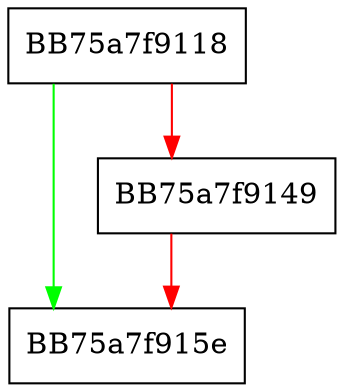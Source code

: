 digraph Update {
  node [shape="box"];
  graph [splines=ortho];
  BB75a7f9118 -> BB75a7f915e [color="green"];
  BB75a7f9118 -> BB75a7f9149 [color="red"];
  BB75a7f9149 -> BB75a7f915e [color="red"];
}